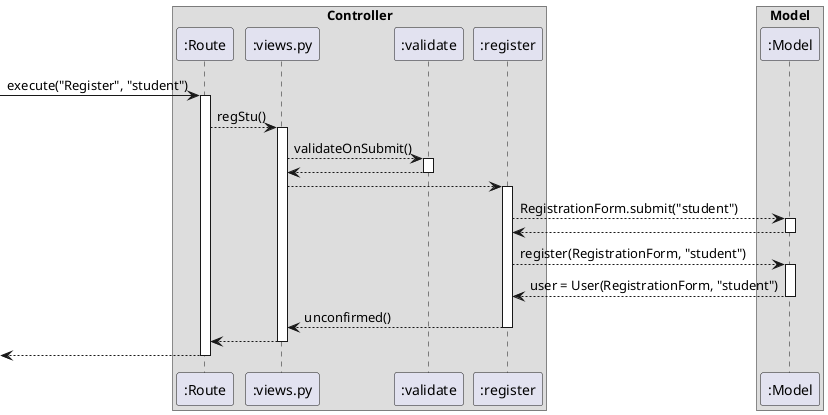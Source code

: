 @startuml
box Controller
participant ":Route" as Route
participant ":views.py" as views
participant ":validate" as validate
participant ":register" as register
end box

box Model
participant ":Model" as Model
end box

[-> Route : execute("Register", "student")
activate Route

Route --> views : regStu()
activate views

views --> validate : validateOnSubmit()
activate validate

validate --> views
deactivate validate

views --> register
activate register

register --> Model : RegistrationForm.submit("student")
activate Model

Model --> register
deactivate Model

register --> Model : register(RegistrationForm, "student")
activate Model

Model --> register : user = User(RegistrationForm, "student")
deactivate Model

register --> views : unconfirmed()
deactivate register

views --> Route
deactivate views

[<-- Route
deactivate Route

@enduml
